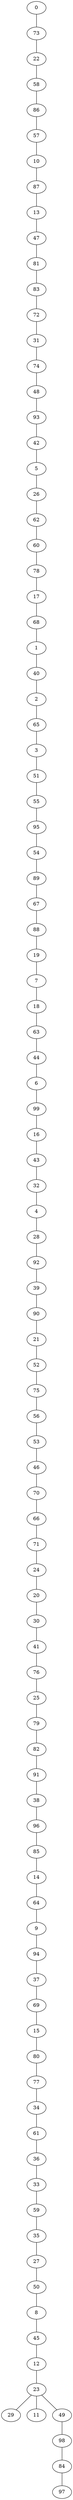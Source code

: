 graph{
67 -- 88;
38 -- 96;
45 -- 12;
56 -- 53;
60 -- 78;
65 -- 3;
4 -- 28;
74 -- 48;
90 -- 21;
18 -- 63;
27 -- 50;
70 -- 66;
30 -- 41;
8 -- 45;
47 -- 81;
5 -- 26;
68 -- 1;
50 -- 8;
85 -- 14;
99 -- 16;
35 -- 27;
63 -- 44;
54 -- 89;
83 -- 72;
59 -- 35;
55 -- 95;
52 -- 75;
12 -- 23;
62 -- 60;
32 -- 4;
82 -- 91;
76 -- 25;
6 -- 99;
66 -- 71;
96 -- 85;
58 -- 86;
2 -- 65;
89 -- 67;
39 -- 90;
37 -- 69;
0 -- 73;
78 -- 17;
14 -- 64;
41 -- 76;
94 -- 37;
71 -- 24;
84 -- 97;
26 -- 62;
7 -- 18;
53 -- 46;
88 -- 19;
69 -- 15;
22 -- 58;
16 -- 43;
73 -- 22;
42 -- 5;
21 -- 52;
23 -- 29;
3 -- 51;
79 -- 82;
9 -- 94;
19 -- 7;
64 -- 9;
86 -- 57;
95 -- 54;
87 -- 13;
48 -- 93;
80 -- 77;
91 -- 38;
10 -- 87;
72 -- 31;
81 -- 83;
28 -- 92;
44 -- 6;
20 -- 30;
13 -- 47;
17 -- 68;
93 -- 42;
98 -- 84;
25 -- 79;
92 -- 39;
51 -- 55;
23 -- 11;
31 -- 74;
75 -- 56;
36 -- 33;
24 -- 20;
57 -- 10;
43 -- 32;
61 -- 36;
1 -- 40;
77 -- 34;
33 -- 59;
49 -- 98;
15 -- 80;
46 -- 70;
40 -- 2;
34 -- 61;
23 -- 49;
}
